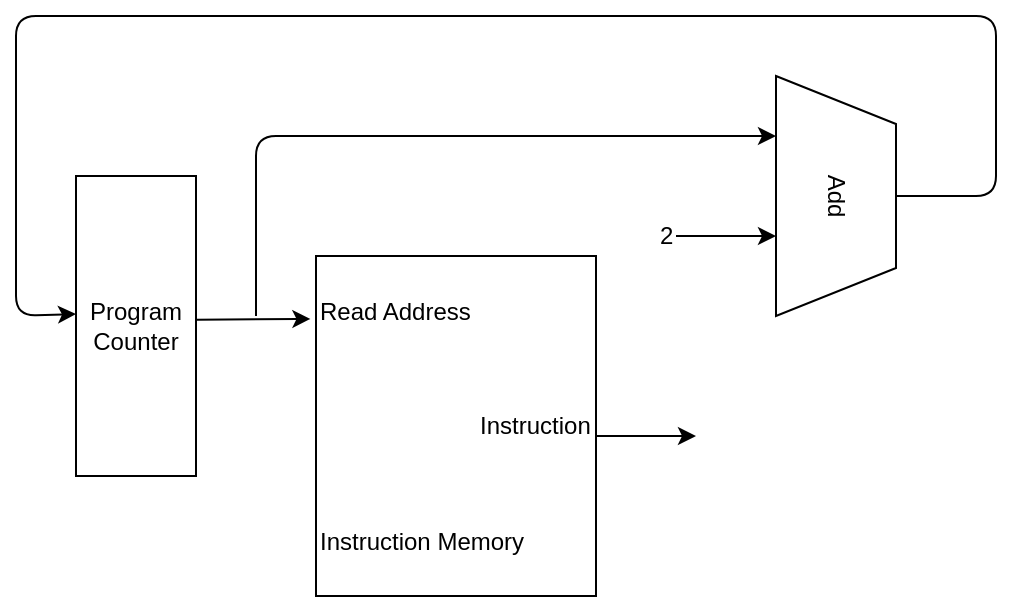 <mxfile version="12.0.0" type="device" pages="1"><diagram id="dl1kBWtw66qmFZ86zuBE" name="Page-1"><mxGraphModel dx="971" dy="538" grid="1" gridSize="10" guides="1" tooltips="1" connect="1" arrows="1" fold="1" page="1" pageScale="1" pageWidth="850" pageHeight="1100" math="0" shadow="0"><root><mxCell id="0"/><mxCell id="1" parent="0"/><mxCell id="6sGEH8Ygj-b4QT7A6slU-1" value="Program Counter" style="rounded=0;whiteSpace=wrap;html=1;" vertex="1" parent="1"><mxGeometry x="210" y="150" width="60" height="150" as="geometry"/></mxCell><mxCell id="6sGEH8Ygj-b4QT7A6slU-2" value="Read Address&lt;br&gt;&lt;br&gt;&lt;br&gt;&lt;br&gt;&amp;nbsp; &amp;nbsp; &amp;nbsp; &amp;nbsp; &amp;nbsp; &amp;nbsp; &amp;nbsp; &amp;nbsp; &amp;nbsp; &amp;nbsp; &amp;nbsp; &amp;nbsp; Instruction&lt;br&gt;&lt;br&gt;&lt;br&gt;&lt;br&gt;Instruction Memory" style="rounded=0;whiteSpace=wrap;html=1;align=left;" vertex="1" parent="1"><mxGeometry x="330" y="190" width="140" height="170" as="geometry"/></mxCell><mxCell id="6sGEH8Ygj-b4QT7A6slU-3" value="Add" style="shape=trapezoid;perimeter=trapezoidPerimeter;whiteSpace=wrap;html=1;rotation=90;" vertex="1" parent="1"><mxGeometry x="530" y="130" width="120" height="60" as="geometry"/></mxCell><mxCell id="6sGEH8Ygj-b4QT7A6slU-4" value="" style="endArrow=classic;html=1;" edge="1" parent="1"><mxGeometry width="50" height="50" relative="1" as="geometry"><mxPoint x="510" y="180" as="sourcePoint"/><mxPoint x="560" y="180" as="targetPoint"/></mxGeometry></mxCell><mxCell id="6sGEH8Ygj-b4QT7A6slU-5" value="2" style="text;html=1;resizable=0;points=[];autosize=1;align=left;verticalAlign=top;spacingTop=-4;" vertex="1" parent="1"><mxGeometry x="500" y="170" width="20" height="20" as="geometry"/></mxCell><mxCell id="6sGEH8Ygj-b4QT7A6slU-6" value="" style="endArrow=classic;html=1;" edge="1" parent="1"><mxGeometry width="50" height="50" relative="1" as="geometry"><mxPoint x="470" y="280" as="sourcePoint"/><mxPoint x="520" y="280" as="targetPoint"/></mxGeometry></mxCell><mxCell id="6sGEH8Ygj-b4QT7A6slU-7" value="" style="endArrow=classic;html=1;entryX=-0.02;entryY=0.185;entryDx=0;entryDy=0;entryPerimeter=0;exitX=1.008;exitY=0.479;exitDx=0;exitDy=0;exitPerimeter=0;" edge="1" parent="1" source="6sGEH8Ygj-b4QT7A6slU-1" target="6sGEH8Ygj-b4QT7A6slU-2"><mxGeometry width="50" height="50" relative="1" as="geometry"><mxPoint x="270" y="280" as="sourcePoint"/><mxPoint x="320" y="230" as="targetPoint"/></mxGeometry></mxCell><mxCell id="6sGEH8Ygj-b4QT7A6slU-8" value="" style="endArrow=classic;html=1;" edge="1" parent="1"><mxGeometry width="50" height="50" relative="1" as="geometry"><mxPoint x="620" y="160" as="sourcePoint"/><mxPoint x="210" y="219" as="targetPoint"/><Array as="points"><mxPoint x="670" y="160"/><mxPoint x="670" y="70"/><mxPoint x="180" y="70"/><mxPoint x="180" y="220"/></Array></mxGeometry></mxCell><mxCell id="6sGEH8Ygj-b4QT7A6slU-9" value="" style="endArrow=classic;html=1;entryX=0.25;entryY=1;entryDx=0;entryDy=0;" edge="1" parent="1" target="6sGEH8Ygj-b4QT7A6slU-3"><mxGeometry width="50" height="50" relative="1" as="geometry"><mxPoint x="300" y="220" as="sourcePoint"/><mxPoint x="300" y="110" as="targetPoint"/><Array as="points"><mxPoint x="300" y="130"/></Array></mxGeometry></mxCell></root></mxGraphModel></diagram></mxfile>